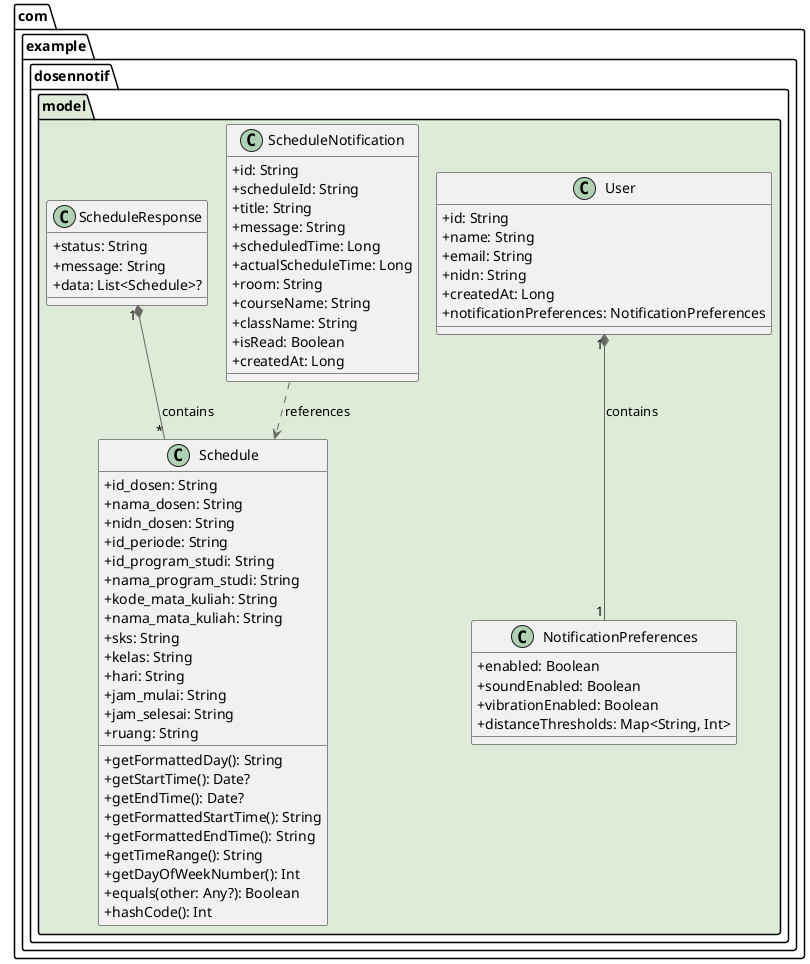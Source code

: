 @startuml "DosenNotif - Data Model"
!pragma layout smetana
skinparam classAttributeIconSize 0
skinparam backgroundColor white
skinparam ArrowColor #666666

package "com.example.dosennotif.model" #DEEBD8 {
  class User {
    + id: String
    + name: String
    + email: String
    + nidn: String
    + createdAt: Long
    + notificationPreferences: NotificationPreferences
  }

  class NotificationPreferences {
    + enabled: Boolean
    + soundEnabled: Boolean
    + vibrationEnabled: Boolean
    + distanceThresholds: Map<String, Int>
  }

  class Schedule {
    + id_dosen: String
    + nama_dosen: String
    + nidn_dosen: String
    + id_periode: String
    + id_program_studi: String
    + nama_program_studi: String
    + kode_mata_kuliah: String
    + nama_mata_kuliah: String
    + sks: String
    + kelas: String
    + hari: String
    + jam_mulai: String
    + jam_selesai: String
    + ruang: String

    + getFormattedDay(): String
    + getStartTime(): Date?
    + getEndTime(): Date?
    + getFormattedStartTime(): String
    + getFormattedEndTime(): String
    + getTimeRange(): String
    + getDayOfWeekNumber(): Int
    + equals(other: Any?): Boolean
    + hashCode(): Int
  }

  class ScheduleNotification {
    + id: String
    + scheduleId: String
    + title: String
    + message: String
    + scheduledTime: Long
    + actualScheduleTime: Long
    + room: String
    + courseName: String
    + className: String
    + isRead: Boolean
    + createdAt: Long
  }

  class ScheduleResponse {
    + status: String
    + message: String
    + data: List<Schedule>?
  }
}

' Relasi
User "1" *-- "1" NotificationPreferences : contains
ScheduleResponse "1" *-- "*" Schedule : contains
ScheduleNotification ..> Schedule : references

@enduml